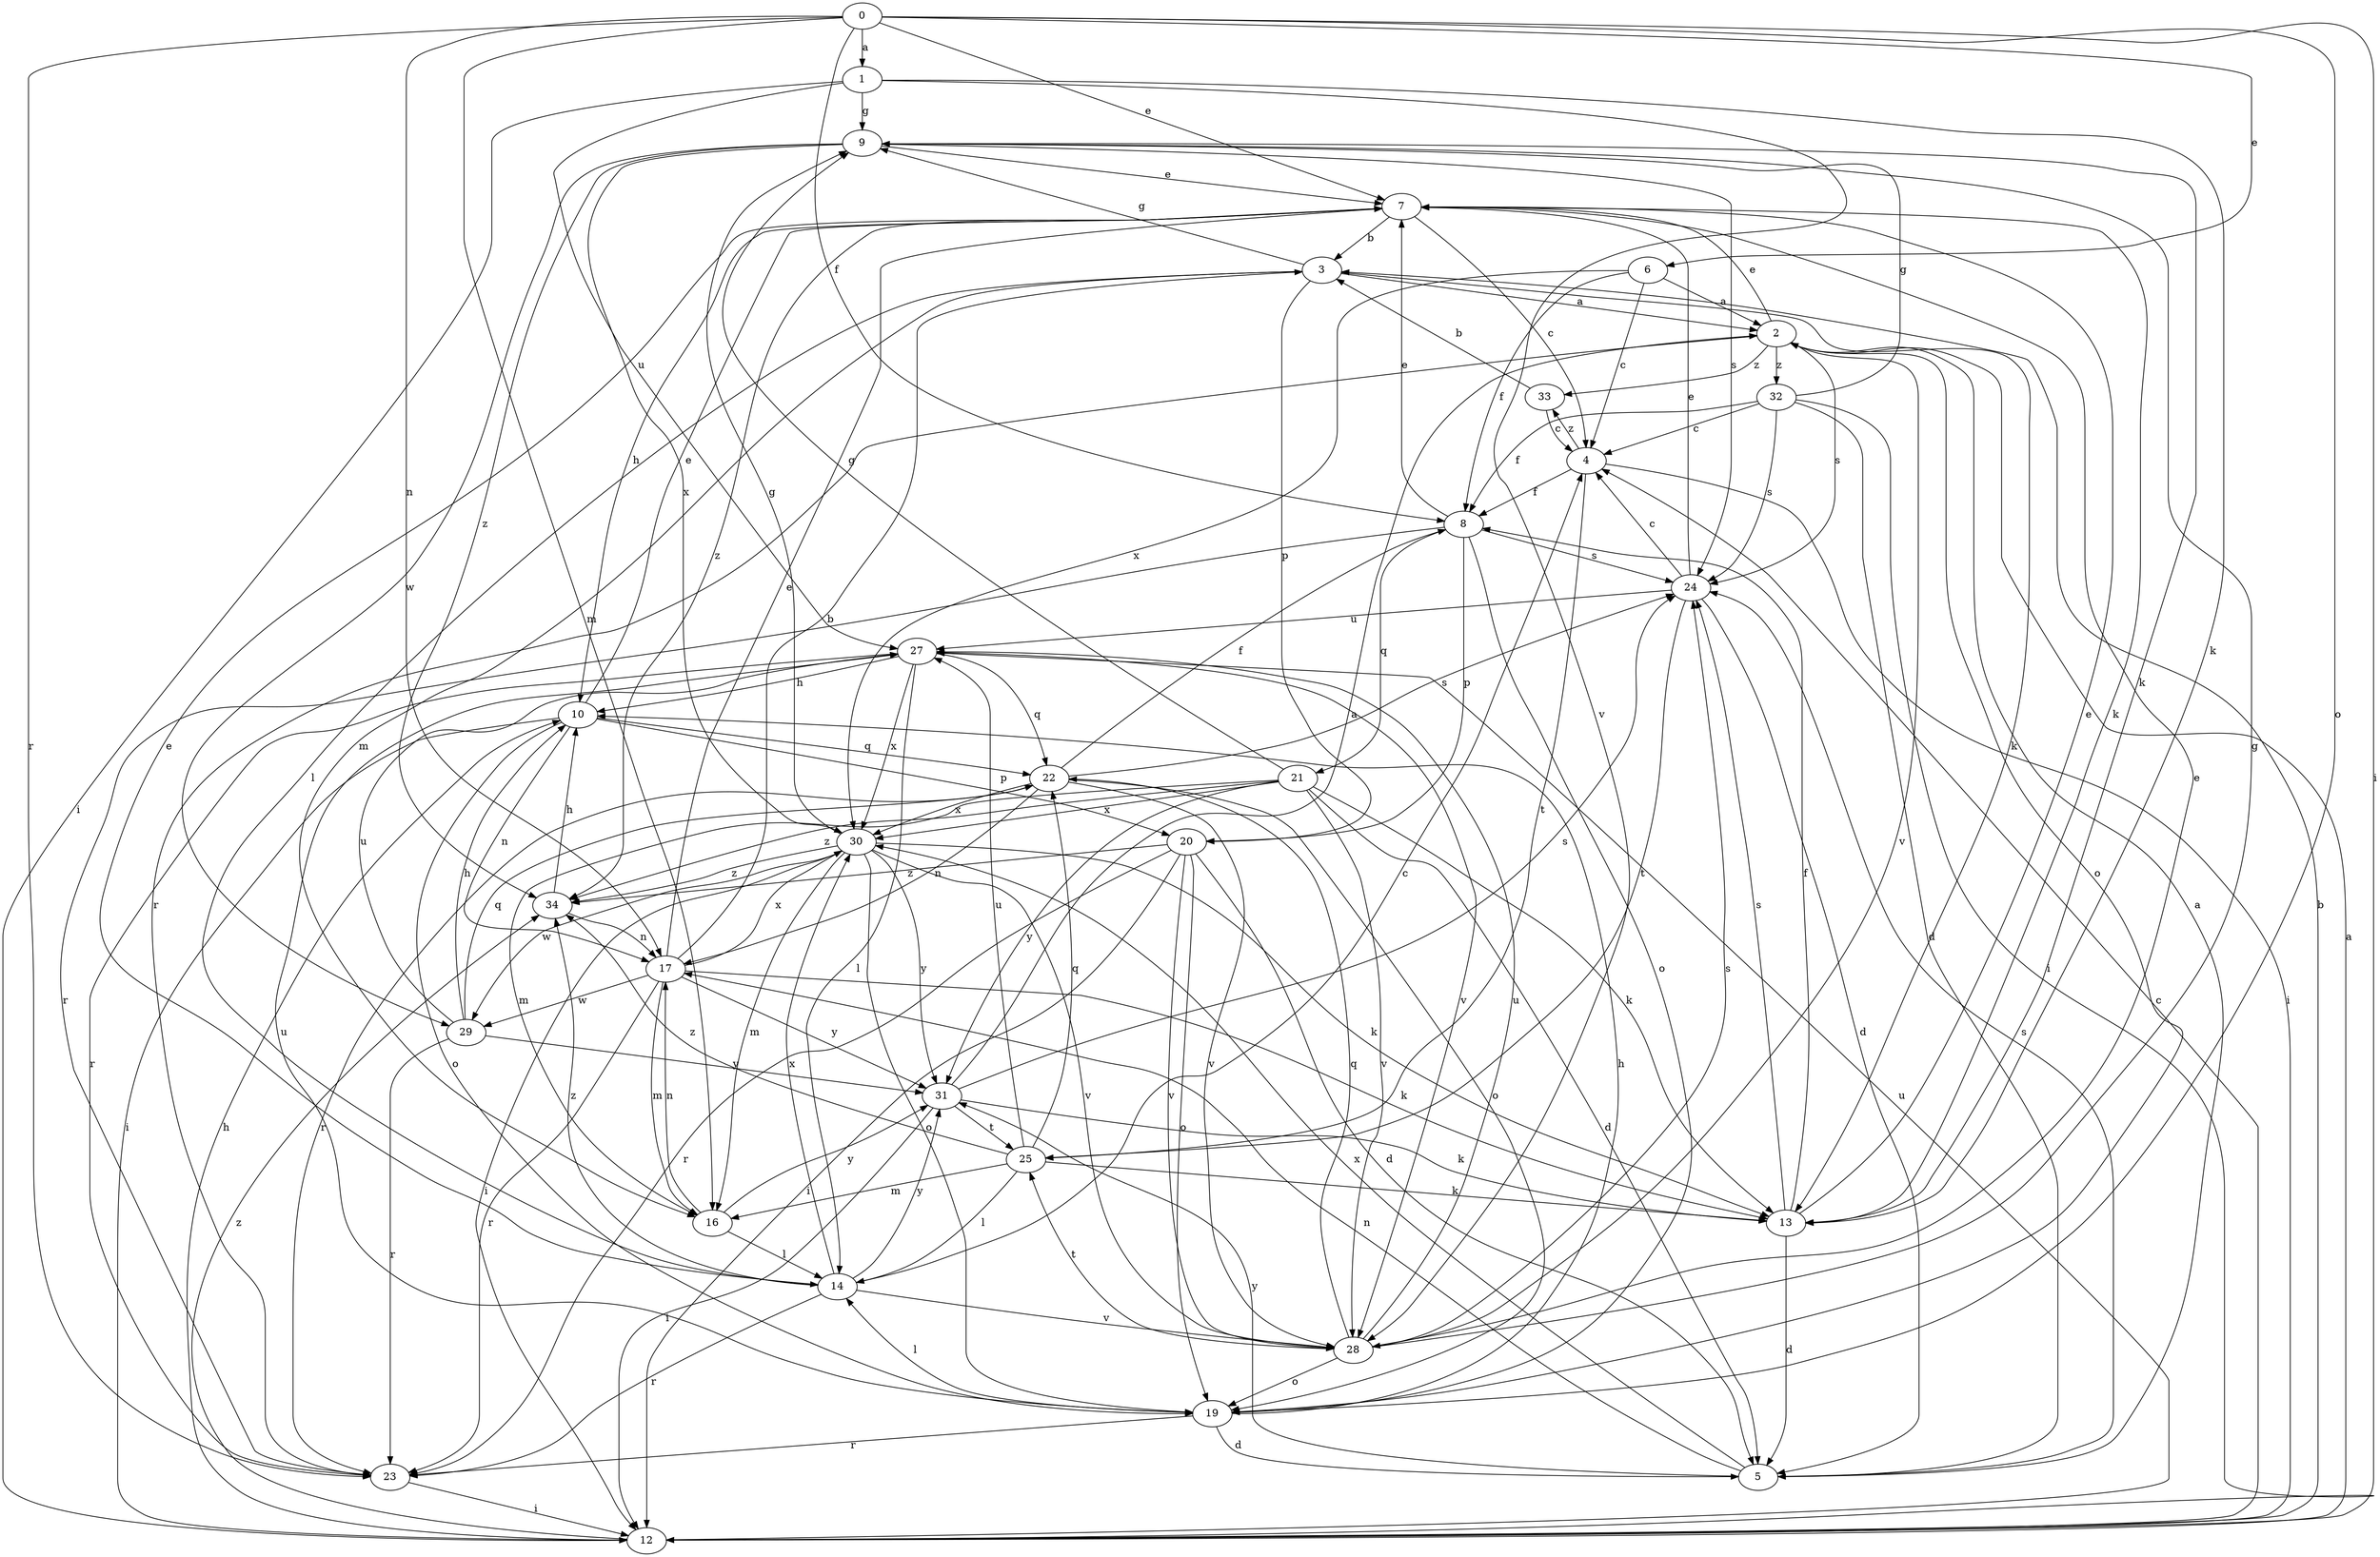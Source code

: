 strict digraph  {
0;
1;
2;
3;
4;
5;
6;
7;
8;
9;
10;
12;
13;
14;
16;
17;
19;
20;
21;
22;
23;
24;
25;
27;
28;
29;
30;
31;
32;
33;
34;
0 -> 1  [label=a];
0 -> 6  [label=e];
0 -> 7  [label=e];
0 -> 8  [label=f];
0 -> 12  [label=i];
0 -> 16  [label=m];
0 -> 17  [label=n];
0 -> 19  [label=o];
0 -> 23  [label=r];
1 -> 9  [label=g];
1 -> 12  [label=i];
1 -> 13  [label=k];
1 -> 27  [label=u];
1 -> 28  [label=v];
2 -> 7  [label=e];
2 -> 19  [label=o];
2 -> 23  [label=r];
2 -> 24  [label=s];
2 -> 28  [label=v];
2 -> 32  [label=z];
2 -> 33  [label=z];
3 -> 2  [label=a];
3 -> 9  [label=g];
3 -> 13  [label=k];
3 -> 14  [label=l];
3 -> 16  [label=m];
3 -> 20  [label=p];
4 -> 8  [label=f];
4 -> 12  [label=i];
4 -> 25  [label=t];
4 -> 33  [label=z];
5 -> 2  [label=a];
5 -> 17  [label=n];
5 -> 24  [label=s];
5 -> 30  [label=x];
5 -> 31  [label=y];
6 -> 2  [label=a];
6 -> 4  [label=c];
6 -> 8  [label=f];
6 -> 30  [label=x];
7 -> 3  [label=b];
7 -> 4  [label=c];
7 -> 10  [label=h];
7 -> 13  [label=k];
7 -> 34  [label=z];
8 -> 7  [label=e];
8 -> 19  [label=o];
8 -> 20  [label=p];
8 -> 21  [label=q];
8 -> 23  [label=r];
8 -> 24  [label=s];
9 -> 7  [label=e];
9 -> 13  [label=k];
9 -> 24  [label=s];
9 -> 29  [label=w];
9 -> 30  [label=x];
9 -> 34  [label=z];
10 -> 7  [label=e];
10 -> 12  [label=i];
10 -> 17  [label=n];
10 -> 19  [label=o];
10 -> 20  [label=p];
10 -> 22  [label=q];
12 -> 2  [label=a];
12 -> 3  [label=b];
12 -> 4  [label=c];
12 -> 10  [label=h];
12 -> 27  [label=u];
12 -> 34  [label=z];
13 -> 5  [label=d];
13 -> 7  [label=e];
13 -> 8  [label=f];
13 -> 24  [label=s];
14 -> 4  [label=c];
14 -> 7  [label=e];
14 -> 23  [label=r];
14 -> 28  [label=v];
14 -> 30  [label=x];
14 -> 31  [label=y];
14 -> 34  [label=z];
16 -> 14  [label=l];
16 -> 17  [label=n];
16 -> 31  [label=y];
17 -> 3  [label=b];
17 -> 7  [label=e];
17 -> 13  [label=k];
17 -> 16  [label=m];
17 -> 23  [label=r];
17 -> 29  [label=w];
17 -> 30  [label=x];
17 -> 31  [label=y];
19 -> 5  [label=d];
19 -> 10  [label=h];
19 -> 14  [label=l];
19 -> 23  [label=r];
19 -> 27  [label=u];
20 -> 5  [label=d];
20 -> 12  [label=i];
20 -> 19  [label=o];
20 -> 23  [label=r];
20 -> 28  [label=v];
20 -> 34  [label=z];
21 -> 5  [label=d];
21 -> 9  [label=g];
21 -> 13  [label=k];
21 -> 16  [label=m];
21 -> 28  [label=v];
21 -> 30  [label=x];
21 -> 31  [label=y];
21 -> 34  [label=z];
22 -> 8  [label=f];
22 -> 17  [label=n];
22 -> 19  [label=o];
22 -> 23  [label=r];
22 -> 24  [label=s];
22 -> 28  [label=v];
22 -> 30  [label=x];
23 -> 12  [label=i];
24 -> 4  [label=c];
24 -> 5  [label=d];
24 -> 7  [label=e];
24 -> 25  [label=t];
24 -> 27  [label=u];
25 -> 13  [label=k];
25 -> 14  [label=l];
25 -> 16  [label=m];
25 -> 22  [label=q];
25 -> 27  [label=u];
25 -> 34  [label=z];
27 -> 10  [label=h];
27 -> 14  [label=l];
27 -> 22  [label=q];
27 -> 23  [label=r];
27 -> 28  [label=v];
27 -> 30  [label=x];
28 -> 7  [label=e];
28 -> 9  [label=g];
28 -> 19  [label=o];
28 -> 22  [label=q];
28 -> 24  [label=s];
28 -> 25  [label=t];
28 -> 27  [label=u];
29 -> 10  [label=h];
29 -> 22  [label=q];
29 -> 23  [label=r];
29 -> 27  [label=u];
29 -> 31  [label=y];
30 -> 9  [label=g];
30 -> 12  [label=i];
30 -> 13  [label=k];
30 -> 16  [label=m];
30 -> 19  [label=o];
30 -> 28  [label=v];
30 -> 29  [label=w];
30 -> 31  [label=y];
30 -> 34  [label=z];
31 -> 2  [label=a];
31 -> 12  [label=i];
31 -> 13  [label=k];
31 -> 24  [label=s];
31 -> 25  [label=t];
32 -> 4  [label=c];
32 -> 5  [label=d];
32 -> 8  [label=f];
32 -> 9  [label=g];
32 -> 12  [label=i];
32 -> 24  [label=s];
33 -> 3  [label=b];
33 -> 4  [label=c];
34 -> 10  [label=h];
34 -> 17  [label=n];
}
